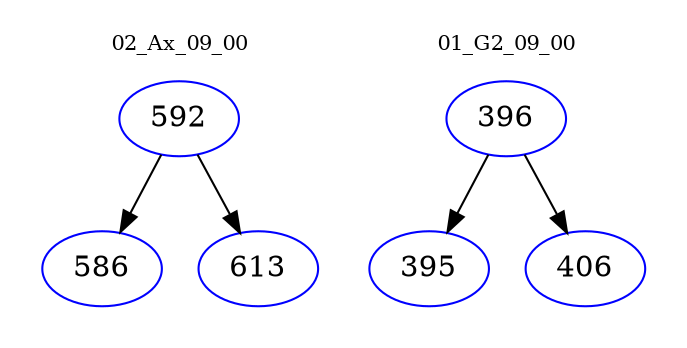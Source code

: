 digraph{
subgraph cluster_0 {
color = white
label = "02_Ax_09_00";
fontsize=10;
T0_592 [label="592", color="blue"]
T0_592 -> T0_586 [color="black"]
T0_586 [label="586", color="blue"]
T0_592 -> T0_613 [color="black"]
T0_613 [label="613", color="blue"]
}
subgraph cluster_1 {
color = white
label = "01_G2_09_00";
fontsize=10;
T1_396 [label="396", color="blue"]
T1_396 -> T1_395 [color="black"]
T1_395 [label="395", color="blue"]
T1_396 -> T1_406 [color="black"]
T1_406 [label="406", color="blue"]
}
}
